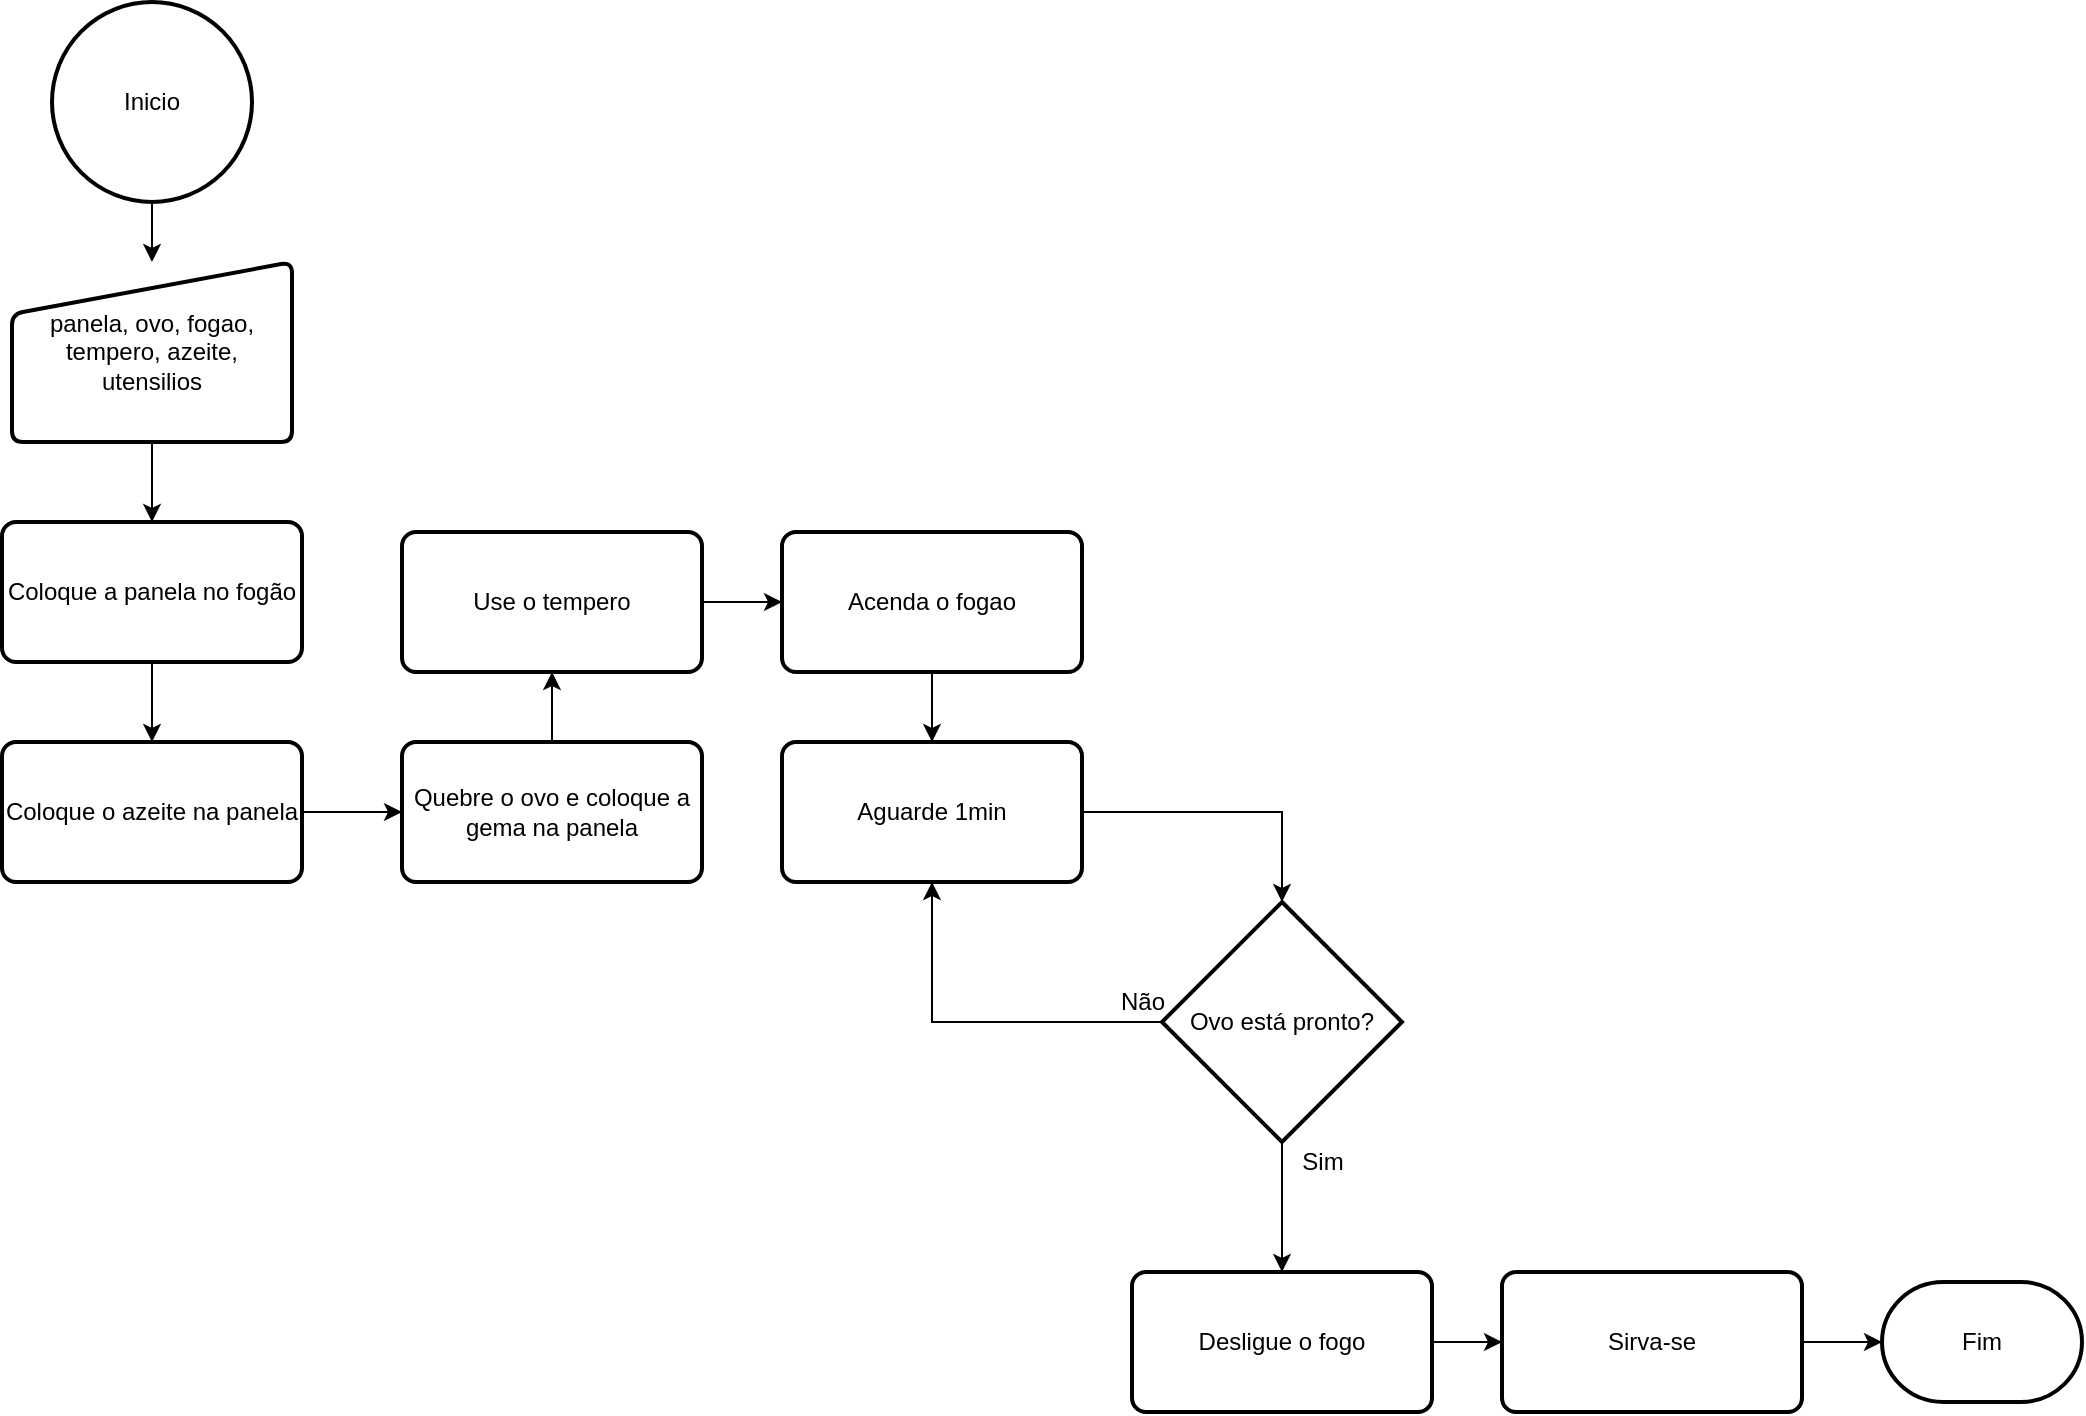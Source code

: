 <mxfile version="14.6.6" type="device"><diagram id="soBOQdhTDCteS-1qWq-V" name="Page-1"><mxGraphModel dx="2012" dy="1828" grid="1" gridSize="10" guides="1" tooltips="1" connect="1" arrows="1" fold="1" page="1" pageScale="1" pageWidth="827" pageHeight="1169" math="0" shadow="0"><root><mxCell id="0"/><mxCell id="1" parent="0"/><mxCell id="oWkeSq35u6iUPcmQOUc1-14" value="" style="edgeStyle=orthogonalEdgeStyle;rounded=0;orthogonalLoop=1;jettySize=auto;html=1;" edge="1" parent="1" source="oWkeSq35u6iUPcmQOUc1-2" target="oWkeSq35u6iUPcmQOUc1-4"><mxGeometry relative="1" as="geometry"><Array as="points"><mxPoint x="-165" y="90"/><mxPoint x="-165" y="90"/></Array></mxGeometry></mxCell><mxCell id="oWkeSq35u6iUPcmQOUc1-2" value="Inicio" style="strokeWidth=2;html=1;shape=mxgraph.flowchart.start_2;whiteSpace=wrap;" vertex="1" parent="1"><mxGeometry x="-215" y="-50" width="100" height="100" as="geometry"/></mxCell><mxCell id="oWkeSq35u6iUPcmQOUc1-3" value="Fim" style="strokeWidth=2;html=1;shape=mxgraph.flowchart.terminator;whiteSpace=wrap;" vertex="1" parent="1"><mxGeometry x="700" y="590" width="100" height="60" as="geometry"/></mxCell><mxCell id="oWkeSq35u6iUPcmQOUc1-16" value="" style="edgeStyle=orthogonalEdgeStyle;rounded=0;orthogonalLoop=1;jettySize=auto;html=1;" edge="1" parent="1" source="oWkeSq35u6iUPcmQOUc1-4" target="oWkeSq35u6iUPcmQOUc1-5"><mxGeometry relative="1" as="geometry"/></mxCell><mxCell id="oWkeSq35u6iUPcmQOUc1-4" value="panela, ovo, fogao, tempero, azeite, utensilios" style="html=1;strokeWidth=2;shape=manualInput;whiteSpace=wrap;rounded=1;size=26;arcSize=11;" vertex="1" parent="1"><mxGeometry x="-235" y="80" width="140" height="90" as="geometry"/></mxCell><mxCell id="oWkeSq35u6iUPcmQOUc1-17" value="" style="edgeStyle=orthogonalEdgeStyle;rounded=0;orthogonalLoop=1;jettySize=auto;html=1;" edge="1" parent="1" source="oWkeSq35u6iUPcmQOUc1-5" target="oWkeSq35u6iUPcmQOUc1-8"><mxGeometry relative="1" as="geometry"/></mxCell><mxCell id="oWkeSq35u6iUPcmQOUc1-5" value="Coloque a panela no fogão" style="rounded=1;whiteSpace=wrap;html=1;absoluteArcSize=1;arcSize=14;strokeWidth=2;" vertex="1" parent="1"><mxGeometry x="-240" y="210" width="150" height="70" as="geometry"/></mxCell><mxCell id="oWkeSq35u6iUPcmQOUc1-23" style="edgeStyle=orthogonalEdgeStyle;rounded=0;orthogonalLoop=1;jettySize=auto;html=1;" edge="1" parent="1" source="oWkeSq35u6iUPcmQOUc1-7" target="oWkeSq35u6iUPcmQOUc1-12"><mxGeometry relative="1" as="geometry"/></mxCell><mxCell id="oWkeSq35u6iUPcmQOUc1-28" style="edgeStyle=orthogonalEdgeStyle;rounded=0;orthogonalLoop=1;jettySize=auto;html=1;entryX=0.5;entryY=0;entryDx=0;entryDy=0;" edge="1" parent="1" source="oWkeSq35u6iUPcmQOUc1-7" target="oWkeSq35u6iUPcmQOUc1-26"><mxGeometry relative="1" as="geometry"/></mxCell><mxCell id="oWkeSq35u6iUPcmQOUc1-7" value="Ovo está pronto?" style="strokeWidth=2;html=1;shape=mxgraph.flowchart.decision;whiteSpace=wrap;" vertex="1" parent="1"><mxGeometry x="340" y="400" width="120" height="120" as="geometry"/></mxCell><mxCell id="oWkeSq35u6iUPcmQOUc1-18" value="" style="edgeStyle=orthogonalEdgeStyle;rounded=0;orthogonalLoop=1;jettySize=auto;html=1;" edge="1" parent="1" source="oWkeSq35u6iUPcmQOUc1-8" target="oWkeSq35u6iUPcmQOUc1-9"><mxGeometry relative="1" as="geometry"/></mxCell><mxCell id="oWkeSq35u6iUPcmQOUc1-8" value="Coloque o azeite na panela" style="rounded=1;whiteSpace=wrap;html=1;absoluteArcSize=1;arcSize=14;strokeWidth=2;" vertex="1" parent="1"><mxGeometry x="-240" y="320" width="150" height="70" as="geometry"/></mxCell><mxCell id="oWkeSq35u6iUPcmQOUc1-19" value="" style="edgeStyle=orthogonalEdgeStyle;rounded=0;orthogonalLoop=1;jettySize=auto;html=1;" edge="1" parent="1" source="oWkeSq35u6iUPcmQOUc1-9" target="oWkeSq35u6iUPcmQOUc1-10"><mxGeometry relative="1" as="geometry"/></mxCell><mxCell id="oWkeSq35u6iUPcmQOUc1-9" value="Quebre o ovo e coloque a gema na panela" style="rounded=1;whiteSpace=wrap;html=1;absoluteArcSize=1;arcSize=14;strokeWidth=2;" vertex="1" parent="1"><mxGeometry x="-40" y="320" width="150" height="70" as="geometry"/></mxCell><mxCell id="oWkeSq35u6iUPcmQOUc1-20" value="" style="edgeStyle=orthogonalEdgeStyle;rounded=0;orthogonalLoop=1;jettySize=auto;html=1;" edge="1" parent="1" source="oWkeSq35u6iUPcmQOUc1-10" target="oWkeSq35u6iUPcmQOUc1-11"><mxGeometry relative="1" as="geometry"/></mxCell><mxCell id="oWkeSq35u6iUPcmQOUc1-10" value="Use o tempero" style="rounded=1;whiteSpace=wrap;html=1;absoluteArcSize=1;arcSize=14;strokeWidth=2;" vertex="1" parent="1"><mxGeometry x="-40" y="215" width="150" height="70" as="geometry"/></mxCell><mxCell id="oWkeSq35u6iUPcmQOUc1-21" value="" style="edgeStyle=orthogonalEdgeStyle;rounded=0;orthogonalLoop=1;jettySize=auto;html=1;" edge="1" parent="1" source="oWkeSq35u6iUPcmQOUc1-11" target="oWkeSq35u6iUPcmQOUc1-12"><mxGeometry relative="1" as="geometry"/></mxCell><mxCell id="oWkeSq35u6iUPcmQOUc1-11" value="Acenda o fogao" style="rounded=1;whiteSpace=wrap;html=1;absoluteArcSize=1;arcSize=14;strokeWidth=2;" vertex="1" parent="1"><mxGeometry x="150" y="215" width="150" height="70" as="geometry"/></mxCell><mxCell id="oWkeSq35u6iUPcmQOUc1-22" style="edgeStyle=orthogonalEdgeStyle;rounded=0;orthogonalLoop=1;jettySize=auto;html=1;" edge="1" parent="1" source="oWkeSq35u6iUPcmQOUc1-12" target="oWkeSq35u6iUPcmQOUc1-7"><mxGeometry relative="1" as="geometry"/></mxCell><mxCell id="oWkeSq35u6iUPcmQOUc1-12" value="Aguarde 1min" style="rounded=1;whiteSpace=wrap;html=1;absoluteArcSize=1;arcSize=14;strokeWidth=2;" vertex="1" parent="1"><mxGeometry x="150" y="320" width="150" height="70" as="geometry"/></mxCell><mxCell id="oWkeSq35u6iUPcmQOUc1-24" value="Sim" style="text;html=1;align=center;verticalAlign=middle;resizable=0;points=[];autosize=1;strokeColor=none;" vertex="1" parent="1"><mxGeometry x="400" y="520" width="40" height="20" as="geometry"/></mxCell><mxCell id="oWkeSq35u6iUPcmQOUc1-25" value="Não" style="text;html=1;align=center;verticalAlign=middle;resizable=0;points=[];autosize=1;strokeColor=none;" vertex="1" parent="1"><mxGeometry x="310" y="440" width="40" height="20" as="geometry"/></mxCell><mxCell id="oWkeSq35u6iUPcmQOUc1-29" value="" style="edgeStyle=orthogonalEdgeStyle;rounded=0;orthogonalLoop=1;jettySize=auto;html=1;" edge="1" parent="1" source="oWkeSq35u6iUPcmQOUc1-26" target="oWkeSq35u6iUPcmQOUc1-27"><mxGeometry relative="1" as="geometry"/></mxCell><mxCell id="oWkeSq35u6iUPcmQOUc1-26" value="Desligue o fogo" style="rounded=1;whiteSpace=wrap;html=1;absoluteArcSize=1;arcSize=14;strokeWidth=2;" vertex="1" parent="1"><mxGeometry x="325" y="585" width="150" height="70" as="geometry"/></mxCell><mxCell id="oWkeSq35u6iUPcmQOUc1-30" value="" style="edgeStyle=orthogonalEdgeStyle;rounded=0;orthogonalLoop=1;jettySize=auto;html=1;" edge="1" parent="1" source="oWkeSq35u6iUPcmQOUc1-27" target="oWkeSq35u6iUPcmQOUc1-3"><mxGeometry relative="1" as="geometry"/></mxCell><mxCell id="oWkeSq35u6iUPcmQOUc1-27" value="Sirva-se" style="rounded=1;whiteSpace=wrap;html=1;absoluteArcSize=1;arcSize=14;strokeWidth=2;" vertex="1" parent="1"><mxGeometry x="510" y="585" width="150" height="70" as="geometry"/></mxCell></root></mxGraphModel></diagram></mxfile>
